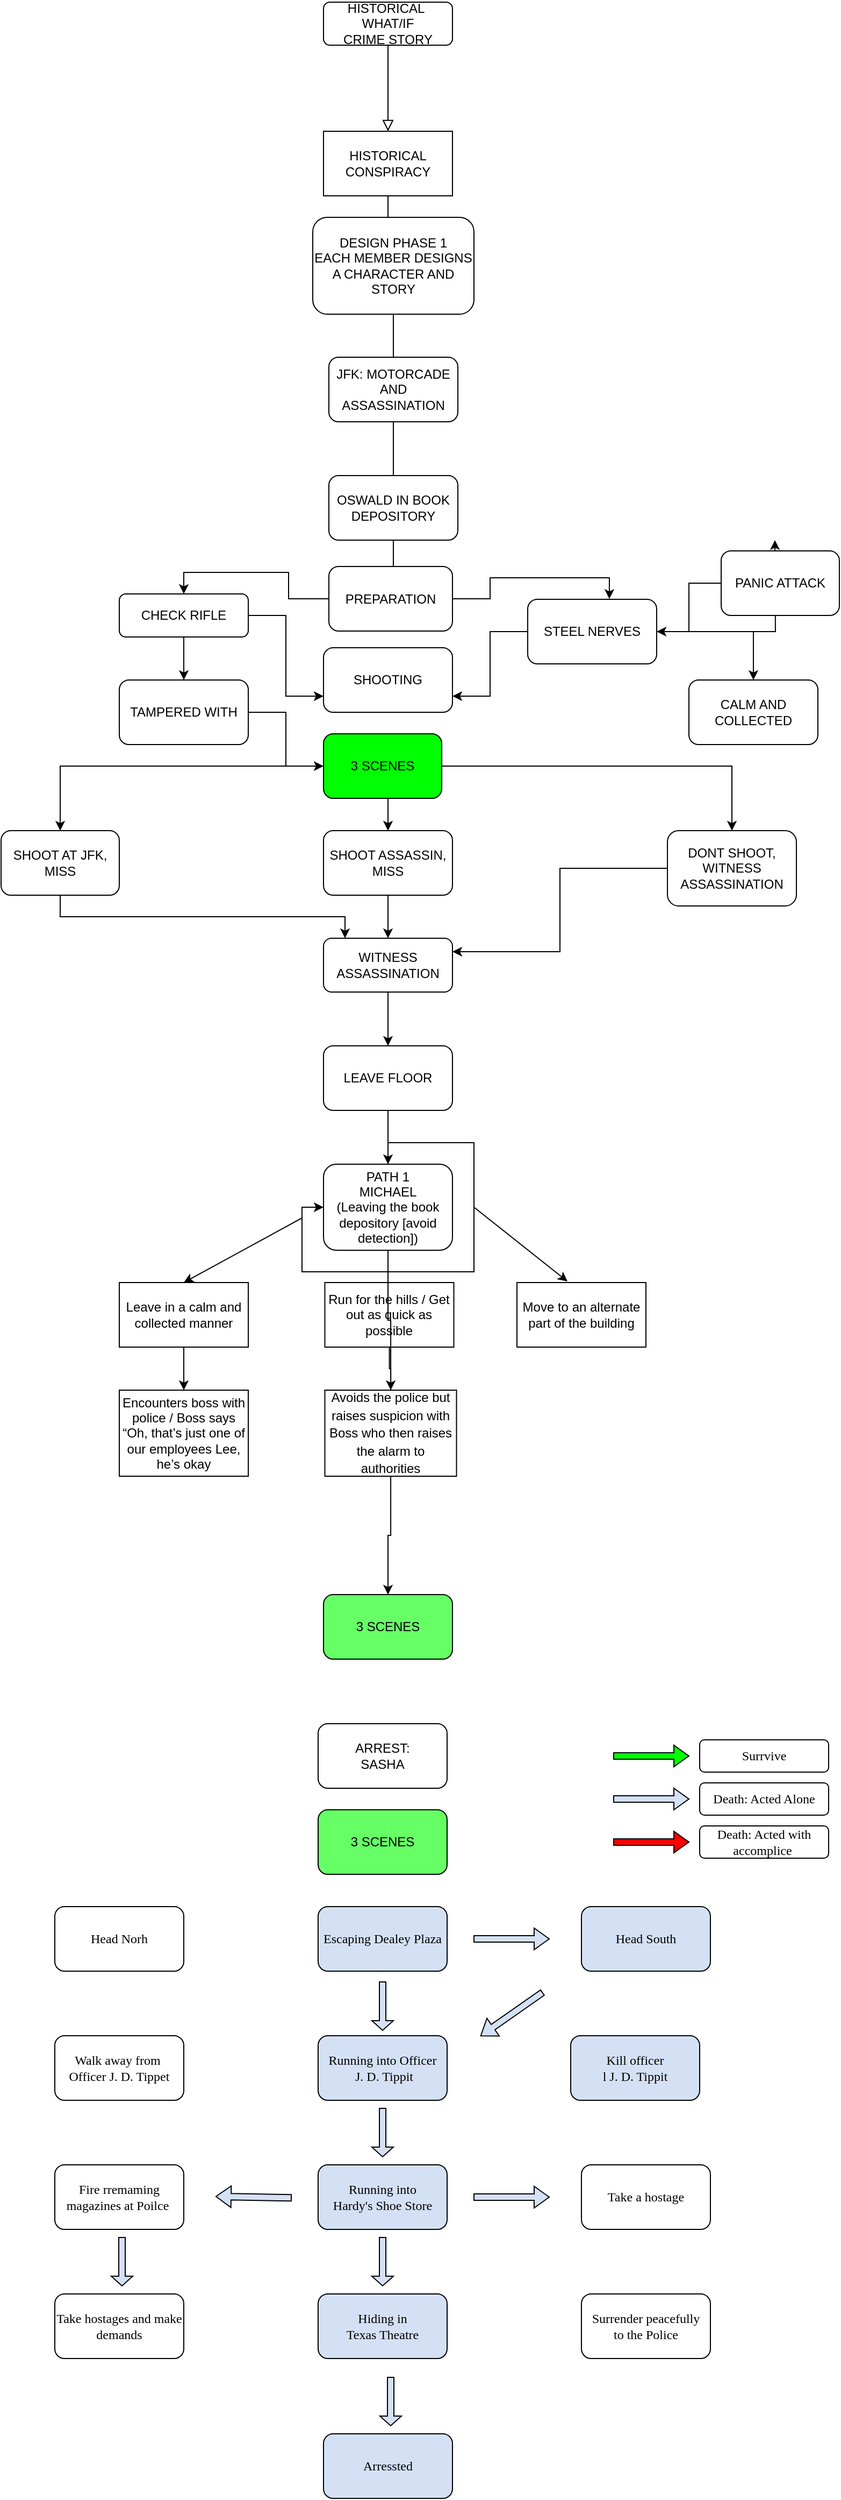 <mxfile version="14.9.8" type="github">
  <diagram id="C5RBs43oDa-KdzZeNtuy" name="Page-1">
    <mxGraphModel dx="814" dy="2577" grid="1" gridSize="10" guides="1" tooltips="1" connect="1" arrows="1" fold="1" page="1" pageScale="1" pageWidth="827" pageHeight="1169" math="0" shadow="0">
      <root>
        <mxCell id="WIyWlLk6GJQsqaUBKTNV-0" />
        <mxCell id="WIyWlLk6GJQsqaUBKTNV-1" parent="WIyWlLk6GJQsqaUBKTNV-0" />
        <mxCell id="WIyWlLk6GJQsqaUBKTNV-2" value="" style="rounded=0;html=1;jettySize=auto;orthogonalLoop=1;fontSize=11;endArrow=block;endFill=0;endSize=8;strokeWidth=1;shadow=0;labelBackgroundColor=none;edgeStyle=orthogonalEdgeStyle;" parent="WIyWlLk6GJQsqaUBKTNV-1" source="WIyWlLk6GJQsqaUBKTNV-3" edge="1">
          <mxGeometry relative="1" as="geometry">
            <mxPoint x="400" y="120" as="targetPoint" />
          </mxGeometry>
        </mxCell>
        <mxCell id="WIyWlLk6GJQsqaUBKTNV-3" value="HISTORICAL&amp;nbsp;&lt;br&gt;WHAT/IF&lt;br&gt;CRIME STORY" style="rounded=1;whiteSpace=wrap;html=1;fontSize=12;glass=0;strokeWidth=1;shadow=0;" parent="WIyWlLk6GJQsqaUBKTNV-1" vertex="1">
          <mxGeometry x="340" width="120" height="40" as="geometry" />
        </mxCell>
        <mxCell id="eDwzxRTO2weHUJlOFBW0-2" style="edgeStyle=orthogonalEdgeStyle;rounded=0;orthogonalLoop=1;jettySize=auto;html=1;" parent="WIyWlLk6GJQsqaUBKTNV-1" source="eDwzxRTO2weHUJlOFBW0-1" edge="1">
          <mxGeometry relative="1" as="geometry">
            <mxPoint x="400" y="240" as="targetPoint" />
          </mxGeometry>
        </mxCell>
        <mxCell id="eDwzxRTO2weHUJlOFBW0-1" value="HISTORICAL CONSPIRACY" style="rounded=0;whiteSpace=wrap;html=1;" parent="WIyWlLk6GJQsqaUBKTNV-1" vertex="1">
          <mxGeometry x="340" y="120" width="120" height="60" as="geometry" />
        </mxCell>
        <mxCell id="eDwzxRTO2weHUJlOFBW0-7" style="edgeStyle=orthogonalEdgeStyle;rounded=0;orthogonalLoop=1;jettySize=auto;html=1;" parent="WIyWlLk6GJQsqaUBKTNV-1" source="eDwzxRTO2weHUJlOFBW0-3" edge="1">
          <mxGeometry relative="1" as="geometry">
            <mxPoint x="400" y="370" as="targetPoint" />
            <Array as="points">
              <mxPoint x="405" y="370" />
            </Array>
          </mxGeometry>
        </mxCell>
        <mxCell id="eDwzxRTO2weHUJlOFBW0-3" value="DESIGN PHASE 1&lt;br&gt;EACH MEMBER DESIGNS A CHARACTER AND STORY" style="rounded=1;whiteSpace=wrap;html=1;" parent="WIyWlLk6GJQsqaUBKTNV-1" vertex="1">
          <mxGeometry x="330" y="200" width="150" height="90" as="geometry" />
        </mxCell>
        <mxCell id="eDwzxRTO2weHUJlOFBW0-13" style="edgeStyle=orthogonalEdgeStyle;rounded=0;orthogonalLoop=1;jettySize=auto;html=1;" parent="WIyWlLk6GJQsqaUBKTNV-1" edge="1">
          <mxGeometry relative="1" as="geometry">
            <mxPoint x="405" y="450" as="targetPoint" />
            <mxPoint x="405" y="370" as="sourcePoint" />
          </mxGeometry>
        </mxCell>
        <mxCell id="eDwzxRTO2weHUJlOFBW0-17" style="edgeStyle=orthogonalEdgeStyle;rounded=0;orthogonalLoop=1;jettySize=auto;html=1;" parent="WIyWlLk6GJQsqaUBKTNV-1" source="eDwzxRTO2weHUJlOFBW0-16" edge="1">
          <mxGeometry relative="1" as="geometry">
            <mxPoint x="405" y="580" as="targetPoint" />
          </mxGeometry>
        </mxCell>
        <mxCell id="eDwzxRTO2weHUJlOFBW0-16" value="OSWALD IN BOOK DEPOSITORY" style="rounded=1;whiteSpace=wrap;html=1;" parent="WIyWlLk6GJQsqaUBKTNV-1" vertex="1">
          <mxGeometry x="345" y="440" width="120" height="60" as="geometry" />
        </mxCell>
        <mxCell id="VD_OZxI0I5bTZ68Qy7gw-8" value="JFK: MOTORCADE AND ASSASSINATION" style="rounded=1;whiteSpace=wrap;html=1;" parent="WIyWlLk6GJQsqaUBKTNV-1" vertex="1">
          <mxGeometry x="345" y="330" width="120" height="60" as="geometry" />
        </mxCell>
        <mxCell id="VD_OZxI0I5bTZ68Qy7gw-28" style="edgeStyle=orthogonalEdgeStyle;rounded=0;orthogonalLoop=1;jettySize=auto;html=1;entryX=1;entryY=0.5;entryDx=0;entryDy=0;" parent="WIyWlLk6GJQsqaUBKTNV-1" edge="1">
          <mxGeometry relative="1" as="geometry">
            <mxPoint x="600" y="630" as="targetPoint" />
            <Array as="points">
              <mxPoint x="540" y="770" />
              <mxPoint x="710" y="770" />
              <mxPoint x="710" y="780" />
              <mxPoint x="780" y="780" />
              <mxPoint x="780" y="630" />
            </Array>
          </mxGeometry>
        </mxCell>
        <mxCell id="VD_OZxI0I5bTZ68Qy7gw-71" style="edgeStyle=orthogonalEdgeStyle;rounded=0;orthogonalLoop=1;jettySize=auto;html=1;startArrow=none;" parent="WIyWlLk6GJQsqaUBKTNV-1" source="sVemYAHSi8w7HTUyPiOQ-9" target="VD_OZxI0I5bTZ68Qy7gw-34" edge="1">
          <mxGeometry relative="1" as="geometry" />
        </mxCell>
        <mxCell id="VD_OZxI0I5bTZ68Qy7gw-29" value="PATH 1&lt;br&gt;MICHAEL &lt;br&gt;(Leaving the book depository [avoid detection])" style="rounded=1;whiteSpace=wrap;html=1;" parent="WIyWlLk6GJQsqaUBKTNV-1" vertex="1">
          <mxGeometry x="340" y="1080" width="120" height="80" as="geometry" />
        </mxCell>
        <mxCell id="VD_OZxI0I5bTZ68Qy7gw-30" value="SHOOTING" style="rounded=1;whiteSpace=wrap;html=1;" parent="WIyWlLk6GJQsqaUBKTNV-1" vertex="1">
          <mxGeometry x="340" y="600" width="120" height="60" as="geometry" />
        </mxCell>
        <mxCell id="VD_OZxI0I5bTZ68Qy7gw-31" value="ARREST:&lt;br&gt;SASHA" style="rounded=1;whiteSpace=wrap;html=1;" parent="WIyWlLk6GJQsqaUBKTNV-1" vertex="1">
          <mxGeometry x="335" y="1600" width="120" height="60" as="geometry" />
        </mxCell>
        <mxCell id="VD_OZxI0I5bTZ68Qy7gw-43" style="edgeStyle=orthogonalEdgeStyle;rounded=0;orthogonalLoop=1;jettySize=auto;html=1;exitX=0.5;exitY=1;exitDx=0;exitDy=0;entryX=0.5;entryY=0;entryDx=0;entryDy=0;" parent="WIyWlLk6GJQsqaUBKTNV-1" source="VD_OZxI0I5bTZ68Qy7gw-32" target="VD_OZxI0I5bTZ68Qy7gw-38" edge="1">
          <mxGeometry relative="1" as="geometry" />
        </mxCell>
        <mxCell id="VD_OZxI0I5bTZ68Qy7gw-44" style="edgeStyle=orthogonalEdgeStyle;rounded=0;orthogonalLoop=1;jettySize=auto;html=1;entryX=0.5;entryY=0;entryDx=0;entryDy=0;" parent="WIyWlLk6GJQsqaUBKTNV-1" source="VD_OZxI0I5bTZ68Qy7gw-32" target="VD_OZxI0I5bTZ68Qy7gw-37" edge="1">
          <mxGeometry relative="1" as="geometry" />
        </mxCell>
        <mxCell id="VD_OZxI0I5bTZ68Qy7gw-45" style="edgeStyle=orthogonalEdgeStyle;rounded=0;orthogonalLoop=1;jettySize=auto;html=1;entryX=0.5;entryY=0;entryDx=0;entryDy=0;" parent="WIyWlLk6GJQsqaUBKTNV-1" source="VD_OZxI0I5bTZ68Qy7gw-32" target="VD_OZxI0I5bTZ68Qy7gw-40" edge="1">
          <mxGeometry relative="1" as="geometry" />
        </mxCell>
        <mxCell id="VD_OZxI0I5bTZ68Qy7gw-32" value="3 SCENES" style="rounded=1;whiteSpace=wrap;html=1;fillColor=#00FF00;" parent="WIyWlLk6GJQsqaUBKTNV-1" vertex="1">
          <mxGeometry x="340" y="680" width="110" height="60" as="geometry" />
        </mxCell>
        <mxCell id="VD_OZxI0I5bTZ68Qy7gw-33" value="3 SCENES" style="rounded=1;whiteSpace=wrap;html=1;fillColor=#66FF66;" parent="WIyWlLk6GJQsqaUBKTNV-1" vertex="1">
          <mxGeometry x="335" y="1680" width="120" height="60" as="geometry" />
        </mxCell>
        <mxCell id="VD_OZxI0I5bTZ68Qy7gw-34" value="3 SCENES" style="rounded=1;whiteSpace=wrap;html=1;fillColor=#66FF66;" parent="WIyWlLk6GJQsqaUBKTNV-1" vertex="1">
          <mxGeometry x="340" y="1480" width="120" height="60" as="geometry" />
        </mxCell>
        <mxCell id="VD_OZxI0I5bTZ68Qy7gw-48" style="edgeStyle=orthogonalEdgeStyle;rounded=0;orthogonalLoop=1;jettySize=auto;html=1;" parent="WIyWlLk6GJQsqaUBKTNV-1" source="VD_OZxI0I5bTZ68Qy7gw-37" target="VD_OZxI0I5bTZ68Qy7gw-46" edge="1">
          <mxGeometry relative="1" as="geometry">
            <mxPoint x="100" y="870" as="targetPoint" />
            <Array as="points">
              <mxPoint x="95" y="850" />
              <mxPoint x="360" y="850" />
            </Array>
          </mxGeometry>
        </mxCell>
        <mxCell id="VD_OZxI0I5bTZ68Qy7gw-37" value="SHOOT AT JFK, MISS" style="rounded=1;whiteSpace=wrap;html=1;" parent="WIyWlLk6GJQsqaUBKTNV-1" vertex="1">
          <mxGeometry x="40" y="770" width="110" height="60" as="geometry" />
        </mxCell>
        <mxCell id="VD_OZxI0I5bTZ68Qy7gw-49" style="edgeStyle=orthogonalEdgeStyle;rounded=0;orthogonalLoop=1;jettySize=auto;html=1;exitX=0.5;exitY=1;exitDx=0;exitDy=0;entryX=0.5;entryY=0;entryDx=0;entryDy=0;" parent="WIyWlLk6GJQsqaUBKTNV-1" source="VD_OZxI0I5bTZ68Qy7gw-38" target="VD_OZxI0I5bTZ68Qy7gw-46" edge="1">
          <mxGeometry relative="1" as="geometry" />
        </mxCell>
        <mxCell id="VD_OZxI0I5bTZ68Qy7gw-38" value="SHOOT ASSASSIN, MISS" style="rounded=1;whiteSpace=wrap;html=1;" parent="WIyWlLk6GJQsqaUBKTNV-1" vertex="1">
          <mxGeometry x="340" y="770" width="120" height="60" as="geometry" />
        </mxCell>
        <mxCell id="VD_OZxI0I5bTZ68Qy7gw-50" style="edgeStyle=orthogonalEdgeStyle;rounded=0;orthogonalLoop=1;jettySize=auto;html=1;entryX=1;entryY=0.25;entryDx=0;entryDy=0;" parent="WIyWlLk6GJQsqaUBKTNV-1" source="VD_OZxI0I5bTZ68Qy7gw-40" target="VD_OZxI0I5bTZ68Qy7gw-46" edge="1">
          <mxGeometry relative="1" as="geometry" />
        </mxCell>
        <mxCell id="VD_OZxI0I5bTZ68Qy7gw-40" value="DONT SHOOT, WITNESS ASSASSINATION" style="rounded=1;whiteSpace=wrap;html=1;" parent="WIyWlLk6GJQsqaUBKTNV-1" vertex="1">
          <mxGeometry x="660" y="770" width="120" height="70" as="geometry" />
        </mxCell>
        <mxCell id="VD_OZxI0I5bTZ68Qy7gw-67" style="edgeStyle=orthogonalEdgeStyle;rounded=0;orthogonalLoop=1;jettySize=auto;html=1;" parent="WIyWlLk6GJQsqaUBKTNV-1" source="VD_OZxI0I5bTZ68Qy7gw-46" target="VD_OZxI0I5bTZ68Qy7gw-66" edge="1">
          <mxGeometry relative="1" as="geometry" />
        </mxCell>
        <mxCell id="VD_OZxI0I5bTZ68Qy7gw-46" value="WITNESS ASSASSINATION" style="rounded=1;whiteSpace=wrap;html=1;" parent="WIyWlLk6GJQsqaUBKTNV-1" vertex="1">
          <mxGeometry x="340" y="870" width="120" height="50" as="geometry" />
        </mxCell>
        <mxCell id="VD_OZxI0I5bTZ68Qy7gw-54" style="edgeStyle=orthogonalEdgeStyle;rounded=0;orthogonalLoop=1;jettySize=auto;html=1;entryX=0.5;entryY=0;entryDx=0;entryDy=0;" parent="WIyWlLk6GJQsqaUBKTNV-1" source="VD_OZxI0I5bTZ68Qy7gw-51" target="VD_OZxI0I5bTZ68Qy7gw-52" edge="1">
          <mxGeometry relative="1" as="geometry" />
        </mxCell>
        <mxCell id="VD_OZxI0I5bTZ68Qy7gw-55" style="edgeStyle=orthogonalEdgeStyle;rounded=0;orthogonalLoop=1;jettySize=auto;html=1;entryX=0.633;entryY=-0.006;entryDx=0;entryDy=0;entryPerimeter=0;" parent="WIyWlLk6GJQsqaUBKTNV-1" source="VD_OZxI0I5bTZ68Qy7gw-51" target="VD_OZxI0I5bTZ68Qy7gw-53" edge="1">
          <mxGeometry relative="1" as="geometry" />
        </mxCell>
        <mxCell id="VD_OZxI0I5bTZ68Qy7gw-51" value="PREPARATION" style="rounded=1;whiteSpace=wrap;html=1;fillColor=#FFFFFF;" parent="WIyWlLk6GJQsqaUBKTNV-1" vertex="1">
          <mxGeometry x="345" y="524.5" width="115" height="60" as="geometry" />
        </mxCell>
        <mxCell id="VD_OZxI0I5bTZ68Qy7gw-57" style="edgeStyle=orthogonalEdgeStyle;rounded=0;orthogonalLoop=1;jettySize=auto;html=1;entryX=0;entryY=0.75;entryDx=0;entryDy=0;" parent="WIyWlLk6GJQsqaUBKTNV-1" source="VD_OZxI0I5bTZ68Qy7gw-52" target="VD_OZxI0I5bTZ68Qy7gw-30" edge="1">
          <mxGeometry relative="1" as="geometry" />
        </mxCell>
        <mxCell id="VD_OZxI0I5bTZ68Qy7gw-59" style="edgeStyle=orthogonalEdgeStyle;rounded=0;orthogonalLoop=1;jettySize=auto;html=1;entryX=0.5;entryY=0;entryDx=0;entryDy=0;" parent="WIyWlLk6GJQsqaUBKTNV-1" source="VD_OZxI0I5bTZ68Qy7gw-52" target="VD_OZxI0I5bTZ68Qy7gw-58" edge="1">
          <mxGeometry relative="1" as="geometry" />
        </mxCell>
        <mxCell id="VD_OZxI0I5bTZ68Qy7gw-52" value="CHECK RIFLE" style="rounded=1;whiteSpace=wrap;html=1;fillColor=#FFFFFF;" parent="WIyWlLk6GJQsqaUBKTNV-1" vertex="1">
          <mxGeometry x="150" y="550" width="120" height="40" as="geometry" />
        </mxCell>
        <mxCell id="VD_OZxI0I5bTZ68Qy7gw-56" style="edgeStyle=orthogonalEdgeStyle;rounded=0;orthogonalLoop=1;jettySize=auto;html=1;entryX=1;entryY=0.75;entryDx=0;entryDy=0;" parent="WIyWlLk6GJQsqaUBKTNV-1" source="VD_OZxI0I5bTZ68Qy7gw-53" target="VD_OZxI0I5bTZ68Qy7gw-30" edge="1">
          <mxGeometry relative="1" as="geometry" />
        </mxCell>
        <mxCell id="VD_OZxI0I5bTZ68Qy7gw-64" style="edgeStyle=orthogonalEdgeStyle;rounded=0;orthogonalLoop=1;jettySize=auto;html=1;" parent="WIyWlLk6GJQsqaUBKTNV-1" source="VD_OZxI0I5bTZ68Qy7gw-53" edge="1">
          <mxGeometry relative="1" as="geometry">
            <mxPoint x="760" y="500" as="targetPoint" />
          </mxGeometry>
        </mxCell>
        <mxCell id="VD_OZxI0I5bTZ68Qy7gw-65" style="edgeStyle=orthogonalEdgeStyle;rounded=0;orthogonalLoop=1;jettySize=auto;html=1;" parent="WIyWlLk6GJQsqaUBKTNV-1" source="VD_OZxI0I5bTZ68Qy7gw-53" target="VD_OZxI0I5bTZ68Qy7gw-62" edge="1">
          <mxGeometry relative="1" as="geometry" />
        </mxCell>
        <mxCell id="VD_OZxI0I5bTZ68Qy7gw-53" value="STEEL NERVES" style="rounded=1;whiteSpace=wrap;html=1;fillColor=#FFFFFF;" parent="WIyWlLk6GJQsqaUBKTNV-1" vertex="1">
          <mxGeometry x="530" y="555" width="120" height="60" as="geometry" />
        </mxCell>
        <mxCell id="VD_OZxI0I5bTZ68Qy7gw-60" style="edgeStyle=orthogonalEdgeStyle;rounded=0;orthogonalLoop=1;jettySize=auto;html=1;entryX=0;entryY=0.5;entryDx=0;entryDy=0;" parent="WIyWlLk6GJQsqaUBKTNV-1" source="VD_OZxI0I5bTZ68Qy7gw-58" target="VD_OZxI0I5bTZ68Qy7gw-32" edge="1">
          <mxGeometry relative="1" as="geometry" />
        </mxCell>
        <mxCell id="VD_OZxI0I5bTZ68Qy7gw-58" value="TAMPERED WITH" style="rounded=1;whiteSpace=wrap;html=1;fillColor=#FFFFFF;" parent="WIyWlLk6GJQsqaUBKTNV-1" vertex="1">
          <mxGeometry x="150" y="630" width="120" height="60" as="geometry" />
        </mxCell>
        <mxCell id="VD_OZxI0I5bTZ68Qy7gw-63" style="edgeStyle=orthogonalEdgeStyle;rounded=0;orthogonalLoop=1;jettySize=auto;html=1;entryX=1;entryY=0.5;entryDx=0;entryDy=0;" parent="WIyWlLk6GJQsqaUBKTNV-1" source="VD_OZxI0I5bTZ68Qy7gw-61" target="VD_OZxI0I5bTZ68Qy7gw-53" edge="1">
          <mxGeometry relative="1" as="geometry" />
        </mxCell>
        <mxCell id="VD_OZxI0I5bTZ68Qy7gw-61" value="PANIC ATTACK" style="rounded=1;whiteSpace=wrap;html=1;fillColor=#FFFFFF;" parent="WIyWlLk6GJQsqaUBKTNV-1" vertex="1">
          <mxGeometry x="710" y="510" width="110" height="60" as="geometry" />
        </mxCell>
        <mxCell id="VD_OZxI0I5bTZ68Qy7gw-62" value="CALM AND COLLECTED" style="rounded=1;whiteSpace=wrap;html=1;fillColor=#FFFFFF;" parent="WIyWlLk6GJQsqaUBKTNV-1" vertex="1">
          <mxGeometry x="680" y="630" width="120" height="60" as="geometry" />
        </mxCell>
        <mxCell id="VD_OZxI0I5bTZ68Qy7gw-68" style="edgeStyle=orthogonalEdgeStyle;rounded=0;orthogonalLoop=1;jettySize=auto;html=1;entryX=0.5;entryY=0;entryDx=0;entryDy=0;" parent="WIyWlLk6GJQsqaUBKTNV-1" source="VD_OZxI0I5bTZ68Qy7gw-66" target="VD_OZxI0I5bTZ68Qy7gw-29" edge="1">
          <mxGeometry relative="1" as="geometry" />
        </mxCell>
        <mxCell id="VD_OZxI0I5bTZ68Qy7gw-66" value="LEAVE FLOOR" style="rounded=1;whiteSpace=wrap;html=1;fillColor=#FFFFFF;" parent="WIyWlLk6GJQsqaUBKTNV-1" vertex="1">
          <mxGeometry x="340" y="970" width="120" height="60" as="geometry" />
        </mxCell>
        <mxCell id="sVemYAHSi8w7HTUyPiOQ-0" value="Leave in a calm and collected manner" style="rounded=0;whiteSpace=wrap;html=1;" parent="WIyWlLk6GJQsqaUBKTNV-1" vertex="1">
          <mxGeometry x="150" y="1190" width="120" height="60" as="geometry" />
        </mxCell>
        <mxCell id="sVemYAHSi8w7HTUyPiOQ-11" value="" style="edgeStyle=orthogonalEdgeStyle;rounded=0;orthogonalLoop=1;jettySize=auto;html=1;" edge="1" parent="WIyWlLk6GJQsqaUBKTNV-1" source="sVemYAHSi8w7HTUyPiOQ-1" target="sVemYAHSi8w7HTUyPiOQ-9">
          <mxGeometry relative="1" as="geometry" />
        </mxCell>
        <mxCell id="sVemYAHSi8w7HTUyPiOQ-1" value="Run for the hills / Get out as quick as possible" style="rounded=0;whiteSpace=wrap;html=1;" parent="WIyWlLk6GJQsqaUBKTNV-1" vertex="1">
          <mxGeometry x="341.25" y="1190" width="120" height="60" as="geometry" />
        </mxCell>
        <mxCell id="sVemYAHSi8w7HTUyPiOQ-2" value="Move to an alternate part of the building" style="rounded=0;whiteSpace=wrap;html=1;" parent="WIyWlLk6GJQsqaUBKTNV-1" vertex="1">
          <mxGeometry x="520" y="1190" width="120" height="60" as="geometry" />
        </mxCell>
        <mxCell id="sVemYAHSi8w7HTUyPiOQ-3" value="&lt;font style=&quot;font-size: 12px&quot;&gt;&lt;b style=&quot;font-weight: normal&quot; id=&quot;docs-internal-guid-0d5b35a1-7fff-3c9c-e972-940c676d5d1a&quot;&gt;&lt;span style=&quot;font-family: &amp;#34;arial&amp;#34; ; color: rgb(0 , 0 , 0) ; background-color: transparent ; font-weight: 400 ; font-style: normal ; font-variant: normal ; text-decoration: none ; vertical-align: baseline&quot;&gt;Encounters boss with police / Boss says “Oh, that’s just one of our employees Lee, he’s okay&lt;/span&gt;&lt;/b&gt;&lt;br&gt;&lt;/font&gt;" style="rounded=0;whiteSpace=wrap;html=1;" vertex="1" parent="WIyWlLk6GJQsqaUBKTNV-1">
          <mxGeometry x="150" y="1290" width="120" height="80" as="geometry" />
        </mxCell>
        <mxCell id="qyjDhQYYs3X6qJy0yQB4-0" value="Escaping Dealey Plaza" style="rounded=1;whiteSpace=wrap;html=1;fontFamily=Times New Roman;fillColor=#D4E1F5;" vertex="1" parent="WIyWlLk6GJQsqaUBKTNV-1">
          <mxGeometry x="335" y="1770" width="120" height="60" as="geometry" />
        </mxCell>
        <mxCell id="sVemYAHSi8w7HTUyPiOQ-4" value="" style="endArrow=classic;html=1;" edge="1" parent="WIyWlLk6GJQsqaUBKTNV-1">
          <mxGeometry width="50" height="50" relative="1" as="geometry">
            <mxPoint x="320" y="1130" as="sourcePoint" />
            <mxPoint x="210" y="1190" as="targetPoint" />
          </mxGeometry>
        </mxCell>
        <mxCell id="qyjDhQYYs3X6qJy0yQB4-1" value="Running into Officer &lt;br&gt;&amp;nbsp;J. D. Tippit" style="rounded=1;whiteSpace=wrap;html=1;fontFamily=Times New Roman;labelBorderColor=none;fillColor=#D4E1F5;" vertex="1" parent="WIyWlLk6GJQsqaUBKTNV-1">
          <mxGeometry x="335" y="1890" width="120" height="60" as="geometry" />
        </mxCell>
        <mxCell id="sVemYAHSi8w7HTUyPiOQ-6" value="" style="endArrow=classic;html=1;entryX=0.392;entryY=-0.017;entryDx=0;entryDy=0;entryPerimeter=0;" edge="1" parent="WIyWlLk6GJQsqaUBKTNV-1" target="sVemYAHSi8w7HTUyPiOQ-2">
          <mxGeometry width="50" height="50" relative="1" as="geometry">
            <mxPoint x="480" y="1120" as="sourcePoint" />
            <mxPoint x="560" y="1110" as="targetPoint" />
            <Array as="points" />
          </mxGeometry>
        </mxCell>
        <mxCell id="qyjDhQYYs3X6qJy0yQB4-2" value="Head South" style="rounded=1;whiteSpace=wrap;html=1;fontFamily=Times New Roman;fillColor=#D4E1F5;" vertex="1" parent="WIyWlLk6GJQsqaUBKTNV-1">
          <mxGeometry x="580" y="1770" width="120" height="60" as="geometry" />
        </mxCell>
        <mxCell id="sVemYAHSi8w7HTUyPiOQ-7" value="" style="endArrow=classic;html=1;exitX=0.5;exitY=1;exitDx=0;exitDy=0;" edge="1" parent="WIyWlLk6GJQsqaUBKTNV-1" source="sVemYAHSi8w7HTUyPiOQ-0" target="sVemYAHSi8w7HTUyPiOQ-3">
          <mxGeometry width="50" height="50" relative="1" as="geometry">
            <mxPoint x="185" y="1290" as="sourcePoint" />
            <mxPoint x="235" y="1240" as="targetPoint" />
          </mxGeometry>
        </mxCell>
        <mxCell id="qyjDhQYYs3X6qJy0yQB4-3" value="Head Norh" style="rounded=1;whiteSpace=wrap;html=1;fontFamily=Times New Roman;" vertex="1" parent="WIyWlLk6GJQsqaUBKTNV-1">
          <mxGeometry x="90" y="1770" width="120" height="60" as="geometry" />
        </mxCell>
        <mxCell id="sVemYAHSi8w7HTUyPiOQ-8" style="edgeStyle=orthogonalEdgeStyle;rounded=0;orthogonalLoop=1;jettySize=auto;html=1;entryX=0;entryY=0.5;entryDx=0;entryDy=0;" edge="1" parent="WIyWlLk6GJQsqaUBKTNV-1" source="VD_OZxI0I5bTZ68Qy7gw-29" target="VD_OZxI0I5bTZ68Qy7gw-29">
          <mxGeometry relative="1" as="geometry" />
        </mxCell>
        <mxCell id="qyjDhQYYs3X6qJy0yQB4-4" value="Kill officer &lt;br&gt;l J. D. Tippit" style="rounded=1;whiteSpace=wrap;html=1;fontFamily=Times New Roman;fillColor=#D4E1F5;" vertex="1" parent="WIyWlLk6GJQsqaUBKTNV-1">
          <mxGeometry x="570" y="1890" width="120" height="60" as="geometry" />
        </mxCell>
        <mxCell id="sVemYAHSi8w7HTUyPiOQ-9" value="&lt;br&gt;&lt;br&gt;&lt;b style=&quot;font-weight: normal&quot; id=&quot;docs-internal-guid-cddb31db-7fff-5d44-6d3c-6f6b44e59d40&quot;&gt;&lt;p dir=&quot;ltr&quot; style=&quot;line-height: 1.38 ; margin-top: 0pt ; margin-bottom: 0pt&quot;&gt;&lt;span style=&quot;font-family: &amp;#34;arial&amp;#34; ; color: rgb(0 , 0 , 0) ; background-color: transparent ; font-weight: 400 ; font-style: normal ; font-variant: normal ; text-decoration: none ; vertical-align: baseline&quot;&gt;&lt;font style=&quot;font-size: 12px&quot;&gt;Avoids the police but raises suspicion with Boss who then raises the alarm to authorities&lt;/font&gt;&lt;/span&gt;&lt;/p&gt;&lt;/b&gt;&lt;br class=&quot;Apple-interchange-newline&quot;&gt;&lt;br&gt;" style="rounded=0;whiteSpace=wrap;html=1;" vertex="1" parent="WIyWlLk6GJQsqaUBKTNV-1">
          <mxGeometry x="341.25" y="1290" width="122.5" height="80" as="geometry" />
        </mxCell>
        <mxCell id="qyjDhQYYs3X6qJy0yQB4-5" value="Walk away from&amp;nbsp;&lt;br&gt;Officer J. D. Tippet" style="rounded=1;whiteSpace=wrap;html=1;fontFamily=Times New Roman;" vertex="1" parent="WIyWlLk6GJQsqaUBKTNV-1">
          <mxGeometry x="90" y="1890" width="120" height="60" as="geometry" />
        </mxCell>
        <mxCell id="sVemYAHSi8w7HTUyPiOQ-10" value="" style="edgeStyle=orthogonalEdgeStyle;rounded=0;orthogonalLoop=1;jettySize=auto;html=1;endArrow=none;" edge="1" parent="WIyWlLk6GJQsqaUBKTNV-1" source="VD_OZxI0I5bTZ68Qy7gw-29" target="sVemYAHSi8w7HTUyPiOQ-9">
          <mxGeometry relative="1" as="geometry">
            <mxPoint x="400" y="1160" as="sourcePoint" />
            <mxPoint x="400" y="1480" as="targetPoint" />
          </mxGeometry>
        </mxCell>
        <mxCell id="qyjDhQYYs3X6qJy0yQB4-6" value="Hiding in &lt;br&gt;Texas Theatre" style="rounded=1;whiteSpace=wrap;html=1;fontFamily=Times New Roman;fillColor=#D4E1F5;" vertex="1" parent="WIyWlLk6GJQsqaUBKTNV-1">
          <mxGeometry x="335" y="2130" width="120" height="60" as="geometry" />
        </mxCell>
        <mxCell id="qyjDhQYYs3X6qJy0yQB4-7" value="Running into&lt;br&gt;Hardy&#39;s Shoe Store" style="rounded=1;whiteSpace=wrap;html=1;fontFamily=Times New Roman;fillColor=#D4E1F5;" vertex="1" parent="WIyWlLk6GJQsqaUBKTNV-1">
          <mxGeometry x="335" y="2010" width="120" height="60" as="geometry" />
        </mxCell>
        <mxCell id="qyjDhQYYs3X6qJy0yQB4-8" value="Take a hostage" style="rounded=1;whiteSpace=wrap;html=1;fontFamily=Times New Roman;" vertex="1" parent="WIyWlLk6GJQsqaUBKTNV-1">
          <mxGeometry x="580" y="2010" width="120" height="60" as="geometry" />
        </mxCell>
        <mxCell id="qyjDhQYYs3X6qJy0yQB4-9" value="Fire rremaming &lt;br&gt;magazines at Poilce&amp;nbsp;" style="rounded=1;whiteSpace=wrap;html=1;fontFamily=Times New Roman;" vertex="1" parent="WIyWlLk6GJQsqaUBKTNV-1">
          <mxGeometry x="90" y="2010" width="120" height="60" as="geometry" />
        </mxCell>
        <mxCell id="qyjDhQYYs3X6qJy0yQB4-10" value="Arressted" style="rounded=1;whiteSpace=wrap;html=1;fontFamily=Times New Roman;fillColor=#D4E1F5;" vertex="1" parent="WIyWlLk6GJQsqaUBKTNV-1">
          <mxGeometry x="340" y="2260" width="120" height="60" as="geometry" />
        </mxCell>
        <mxCell id="qyjDhQYYs3X6qJy0yQB4-11" value="Surrender peacefully&lt;br&gt;to the Police" style="rounded=1;whiteSpace=wrap;html=1;fontFamily=Times New Roman;" vertex="1" parent="WIyWlLk6GJQsqaUBKTNV-1">
          <mxGeometry x="580" y="2130" width="120" height="60" as="geometry" />
        </mxCell>
        <mxCell id="qyjDhQYYs3X6qJy0yQB4-12" value="Take hostages and make demands" style="rounded=1;whiteSpace=wrap;html=1;fontFamily=Times New Roman;" vertex="1" parent="WIyWlLk6GJQsqaUBKTNV-1">
          <mxGeometry x="90" y="2130" width="120" height="60" as="geometry" />
        </mxCell>
        <mxCell id="qyjDhQYYs3X6qJy0yQB4-14" value="" style="shape=singleArrow;whiteSpace=wrap;html=1;fontFamily=Times New Roman;fillColor=#D4E1F5;" vertex="1" parent="WIyWlLk6GJQsqaUBKTNV-1">
          <mxGeometry x="480" y="1790" width="70" height="20" as="geometry" />
        </mxCell>
        <mxCell id="qyjDhQYYs3X6qJy0yQB4-16" value="" style="shape=singleArrow;whiteSpace=wrap;html=1;fontFamily=Times New Roman;fillColor=#D4E1F5;rotation=-215;" vertex="1" parent="WIyWlLk6GJQsqaUBKTNV-1">
          <mxGeometry x="480" y="1860" width="70" height="20" as="geometry" />
        </mxCell>
        <mxCell id="qyjDhQYYs3X6qJy0yQB4-17" value="" style="shape=singleArrow;whiteSpace=wrap;html=1;fontFamily=Times New Roman;fillColor=#D4E1F5;rotation=90;" vertex="1" parent="WIyWlLk6GJQsqaUBKTNV-1">
          <mxGeometry x="372.5" y="1852.5" width="45" height="20" as="geometry" />
        </mxCell>
        <mxCell id="qyjDhQYYs3X6qJy0yQB4-18" value="" style="shape=singleArrow;whiteSpace=wrap;html=1;fontFamily=Times New Roman;fillColor=#D4E1F5;rotation=90;" vertex="1" parent="WIyWlLk6GJQsqaUBKTNV-1">
          <mxGeometry x="372.5" y="1970" width="45" height="20" as="geometry" />
        </mxCell>
        <mxCell id="qyjDhQYYs3X6qJy0yQB4-19" value="" style="shape=singleArrow;whiteSpace=wrap;html=1;fontFamily=Times New Roman;fillColor=#D4E1F5;rotation=90;" vertex="1" parent="WIyWlLk6GJQsqaUBKTNV-1">
          <mxGeometry x="372.5" y="2090" width="45" height="20" as="geometry" />
        </mxCell>
        <mxCell id="qyjDhQYYs3X6qJy0yQB4-20" value="" style="shape=singleArrow;whiteSpace=wrap;html=1;fontFamily=Times New Roman;fillColor=#D4E1F5;rotation=90;" vertex="1" parent="WIyWlLk6GJQsqaUBKTNV-1">
          <mxGeometry x="380" y="2220" width="45" height="20" as="geometry" />
        </mxCell>
        <mxCell id="qyjDhQYYs3X6qJy0yQB4-21" value="" style="shape=singleArrow;whiteSpace=wrap;html=1;fontFamily=Times New Roman;fillColor=#D4E1F5;rotation=-179;" vertex="1" parent="WIyWlLk6GJQsqaUBKTNV-1">
          <mxGeometry x="240" y="2030" width="70" height="20" as="geometry" />
        </mxCell>
        <mxCell id="qyjDhQYYs3X6qJy0yQB4-23" value="" style="shape=singleArrow;whiteSpace=wrap;html=1;fontFamily=Times New Roman;fillColor=#D4E1F5;rotation=90;" vertex="1" parent="WIyWlLk6GJQsqaUBKTNV-1">
          <mxGeometry x="130" y="2090" width="45" height="20" as="geometry" />
        </mxCell>
        <mxCell id="qyjDhQYYs3X6qJy0yQB4-24" value="" style="shape=singleArrow;whiteSpace=wrap;html=1;fontFamily=Times New Roman;fillColor=#D4E1F5;" vertex="1" parent="WIyWlLk6GJQsqaUBKTNV-1">
          <mxGeometry x="480" y="2030" width="70" height="20" as="geometry" />
        </mxCell>
        <mxCell id="qyjDhQYYs3X6qJy0yQB4-25" value="" style="shape=singleArrow;whiteSpace=wrap;html=1;fontFamily=Times New Roman;fillColor=#FF0000;" vertex="1" parent="WIyWlLk6GJQsqaUBKTNV-1">
          <mxGeometry x="610" y="1700" width="70" height="20" as="geometry" />
        </mxCell>
        <mxCell id="qyjDhQYYs3X6qJy0yQB4-26" value="" style="shape=singleArrow;whiteSpace=wrap;html=1;fontFamily=Times New Roman;fillColor=#00FF00;" vertex="1" parent="WIyWlLk6GJQsqaUBKTNV-1">
          <mxGeometry x="610" y="1620" width="70" height="20" as="geometry" />
        </mxCell>
        <mxCell id="qyjDhQYYs3X6qJy0yQB4-27" value="" style="shape=singleArrow;whiteSpace=wrap;html=1;fontFamily=Times New Roman;fillColor=#D4E1F5;" vertex="1" parent="WIyWlLk6GJQsqaUBKTNV-1">
          <mxGeometry x="610" y="1660" width="70" height="20" as="geometry" />
        </mxCell>
        <mxCell id="qyjDhQYYs3X6qJy0yQB4-30" value="Surrvive" style="rounded=1;whiteSpace=wrap;html=1;fontFamily=Times New Roman;fillColor=none;" vertex="1" parent="WIyWlLk6GJQsqaUBKTNV-1">
          <mxGeometry x="690" y="1615" width="120" height="30" as="geometry" />
        </mxCell>
        <mxCell id="qyjDhQYYs3X6qJy0yQB4-31" value="Death: Acted Alone" style="rounded=1;whiteSpace=wrap;html=1;fontFamily=Times New Roman;fillColor=none;" vertex="1" parent="WIyWlLk6GJQsqaUBKTNV-1">
          <mxGeometry x="690" y="1655" width="120" height="30" as="geometry" />
        </mxCell>
        <mxCell id="qyjDhQYYs3X6qJy0yQB4-32" value="Death: Acted with&lt;br&gt;accomplice&amp;nbsp;" style="rounded=1;whiteSpace=wrap;html=1;fontFamily=Times New Roman;fillColor=none;" vertex="1" parent="WIyWlLk6GJQsqaUBKTNV-1">
          <mxGeometry x="690" y="1695" width="120" height="30" as="geometry" />
        </mxCell>
      </root>
    </mxGraphModel>
  </diagram>
</mxfile>
